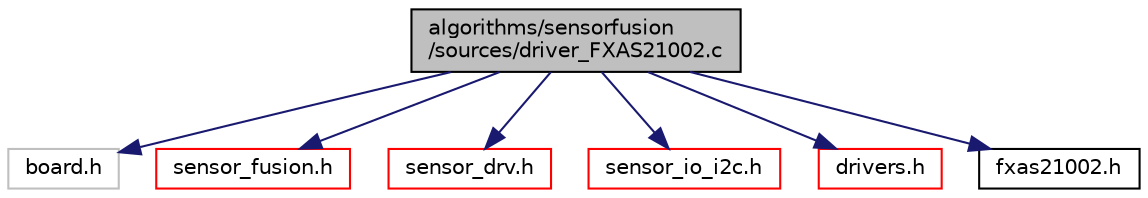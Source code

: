 digraph "algorithms/sensorfusion/sources/driver_FXAS21002.c"
{
  edge [fontname="Helvetica",fontsize="10",labelfontname="Helvetica",labelfontsize="10"];
  node [fontname="Helvetica",fontsize="10",shape=record];
  Node0 [label="algorithms/sensorfusion\l/sources/driver_FXAS21002.c",height=0.2,width=0.4,color="black", fillcolor="grey75", style="filled", fontcolor="black"];
  Node0 -> Node1 [color="midnightblue",fontsize="10",style="solid",fontname="Helvetica"];
  Node1 [label="board.h",height=0.2,width=0.4,color="grey75", fillcolor="white", style="filled"];
  Node0 -> Node2 [color="midnightblue",fontsize="10",style="solid",fontname="Helvetica"];
  Node2 [label="sensor_fusion.h",height=0.2,width=0.4,color="red", fillcolor="white", style="filled",URL="$sensor__fusion_8h.html",tooltip="The sensor_fusion.h file implements the top level programming interface. "];
  Node0 -> Node14 [color="midnightblue",fontsize="10",style="solid",fontname="Helvetica"];
  Node14 [label="sensor_drv.h",height=0.2,width=0.4,color="red", fillcolor="white", style="filled",URL="$sensor__drv_8h.html",tooltip="The sensor_drv.h file contains sensor state and error definitions. "];
  Node0 -> Node17 [color="midnightblue",fontsize="10",style="solid",fontname="Helvetica"];
  Node17 [label="sensor_io_i2c.h",height=0.2,width=0.4,color="red", fillcolor="white", style="filled",URL="$sensor__io__i2c_8h.html",tooltip="The sensor_io_i2c.h file declares low-level interface functions for reading and writing sensor regist..."];
  Node0 -> Node20 [color="midnightblue",fontsize="10",style="solid",fontname="Helvetica"];
  Node20 [label="drivers.h",height=0.2,width=0.4,color="red", fillcolor="white", style="filled",URL="$drivers_8h.html",tooltip="Provides function prototypes for driver level interfaces. "];
  Node0 -> Node21 [color="midnightblue",fontsize="10",style="solid",fontname="Helvetica"];
  Node21 [label="fxas21002.h",height=0.2,width=0.4,color="black", fillcolor="white", style="filled",URL="$fxas21002_8h.html",tooltip="The fxas21002.h contains the fxas21002 sensor register definitions and its bit mask. "];
}
